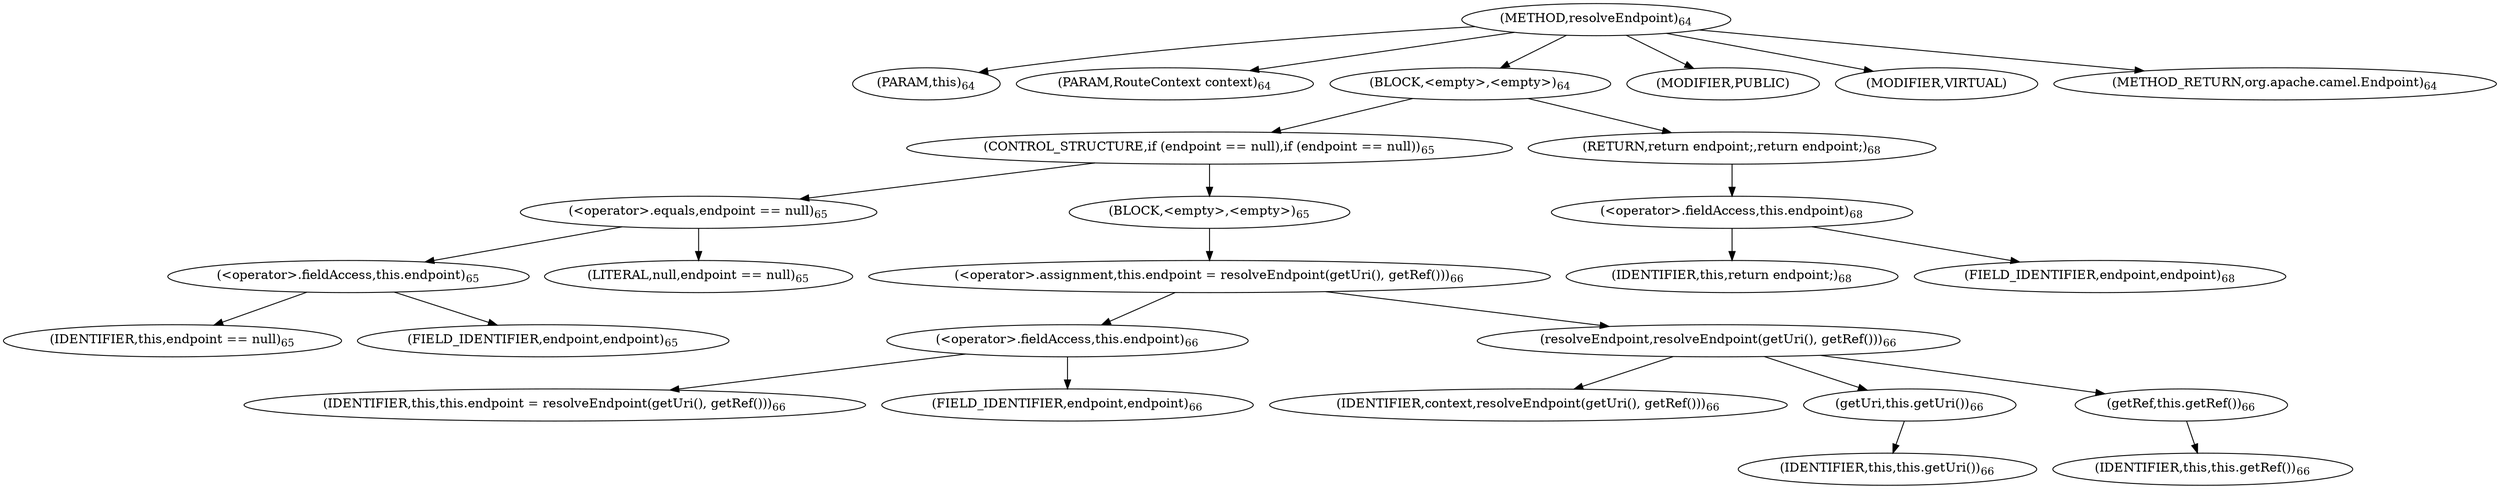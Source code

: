 digraph "resolveEndpoint" {  
"100" [label = <(METHOD,resolveEndpoint)<SUB>64</SUB>> ]
"15" [label = <(PARAM,this)<SUB>64</SUB>> ]
"101" [label = <(PARAM,RouteContext context)<SUB>64</SUB>> ]
"102" [label = <(BLOCK,&lt;empty&gt;,&lt;empty&gt;)<SUB>64</SUB>> ]
"103" [label = <(CONTROL_STRUCTURE,if (endpoint == null),if (endpoint == null))<SUB>65</SUB>> ]
"104" [label = <(&lt;operator&gt;.equals,endpoint == null)<SUB>65</SUB>> ]
"105" [label = <(&lt;operator&gt;.fieldAccess,this.endpoint)<SUB>65</SUB>> ]
"106" [label = <(IDENTIFIER,this,endpoint == null)<SUB>65</SUB>> ]
"107" [label = <(FIELD_IDENTIFIER,endpoint,endpoint)<SUB>65</SUB>> ]
"108" [label = <(LITERAL,null,endpoint == null)<SUB>65</SUB>> ]
"109" [label = <(BLOCK,&lt;empty&gt;,&lt;empty&gt;)<SUB>65</SUB>> ]
"110" [label = <(&lt;operator&gt;.assignment,this.endpoint = resolveEndpoint(getUri(), getRef()))<SUB>66</SUB>> ]
"111" [label = <(&lt;operator&gt;.fieldAccess,this.endpoint)<SUB>66</SUB>> ]
"112" [label = <(IDENTIFIER,this,this.endpoint = resolveEndpoint(getUri(), getRef()))<SUB>66</SUB>> ]
"113" [label = <(FIELD_IDENTIFIER,endpoint,endpoint)<SUB>66</SUB>> ]
"114" [label = <(resolveEndpoint,resolveEndpoint(getUri(), getRef()))<SUB>66</SUB>> ]
"115" [label = <(IDENTIFIER,context,resolveEndpoint(getUri(), getRef()))<SUB>66</SUB>> ]
"116" [label = <(getUri,this.getUri())<SUB>66</SUB>> ]
"14" [label = <(IDENTIFIER,this,this.getUri())<SUB>66</SUB>> ]
"117" [label = <(getRef,this.getRef())<SUB>66</SUB>> ]
"16" [label = <(IDENTIFIER,this,this.getRef())<SUB>66</SUB>> ]
"118" [label = <(RETURN,return endpoint;,return endpoint;)<SUB>68</SUB>> ]
"119" [label = <(&lt;operator&gt;.fieldAccess,this.endpoint)<SUB>68</SUB>> ]
"120" [label = <(IDENTIFIER,this,return endpoint;)<SUB>68</SUB>> ]
"121" [label = <(FIELD_IDENTIFIER,endpoint,endpoint)<SUB>68</SUB>> ]
"122" [label = <(MODIFIER,PUBLIC)> ]
"123" [label = <(MODIFIER,VIRTUAL)> ]
"124" [label = <(METHOD_RETURN,org.apache.camel.Endpoint)<SUB>64</SUB>> ]
  "100" -> "15" 
  "100" -> "101" 
  "100" -> "102" 
  "100" -> "122" 
  "100" -> "123" 
  "100" -> "124" 
  "102" -> "103" 
  "102" -> "118" 
  "103" -> "104" 
  "103" -> "109" 
  "104" -> "105" 
  "104" -> "108" 
  "105" -> "106" 
  "105" -> "107" 
  "109" -> "110" 
  "110" -> "111" 
  "110" -> "114" 
  "111" -> "112" 
  "111" -> "113" 
  "114" -> "115" 
  "114" -> "116" 
  "114" -> "117" 
  "116" -> "14" 
  "117" -> "16" 
  "118" -> "119" 
  "119" -> "120" 
  "119" -> "121" 
}
